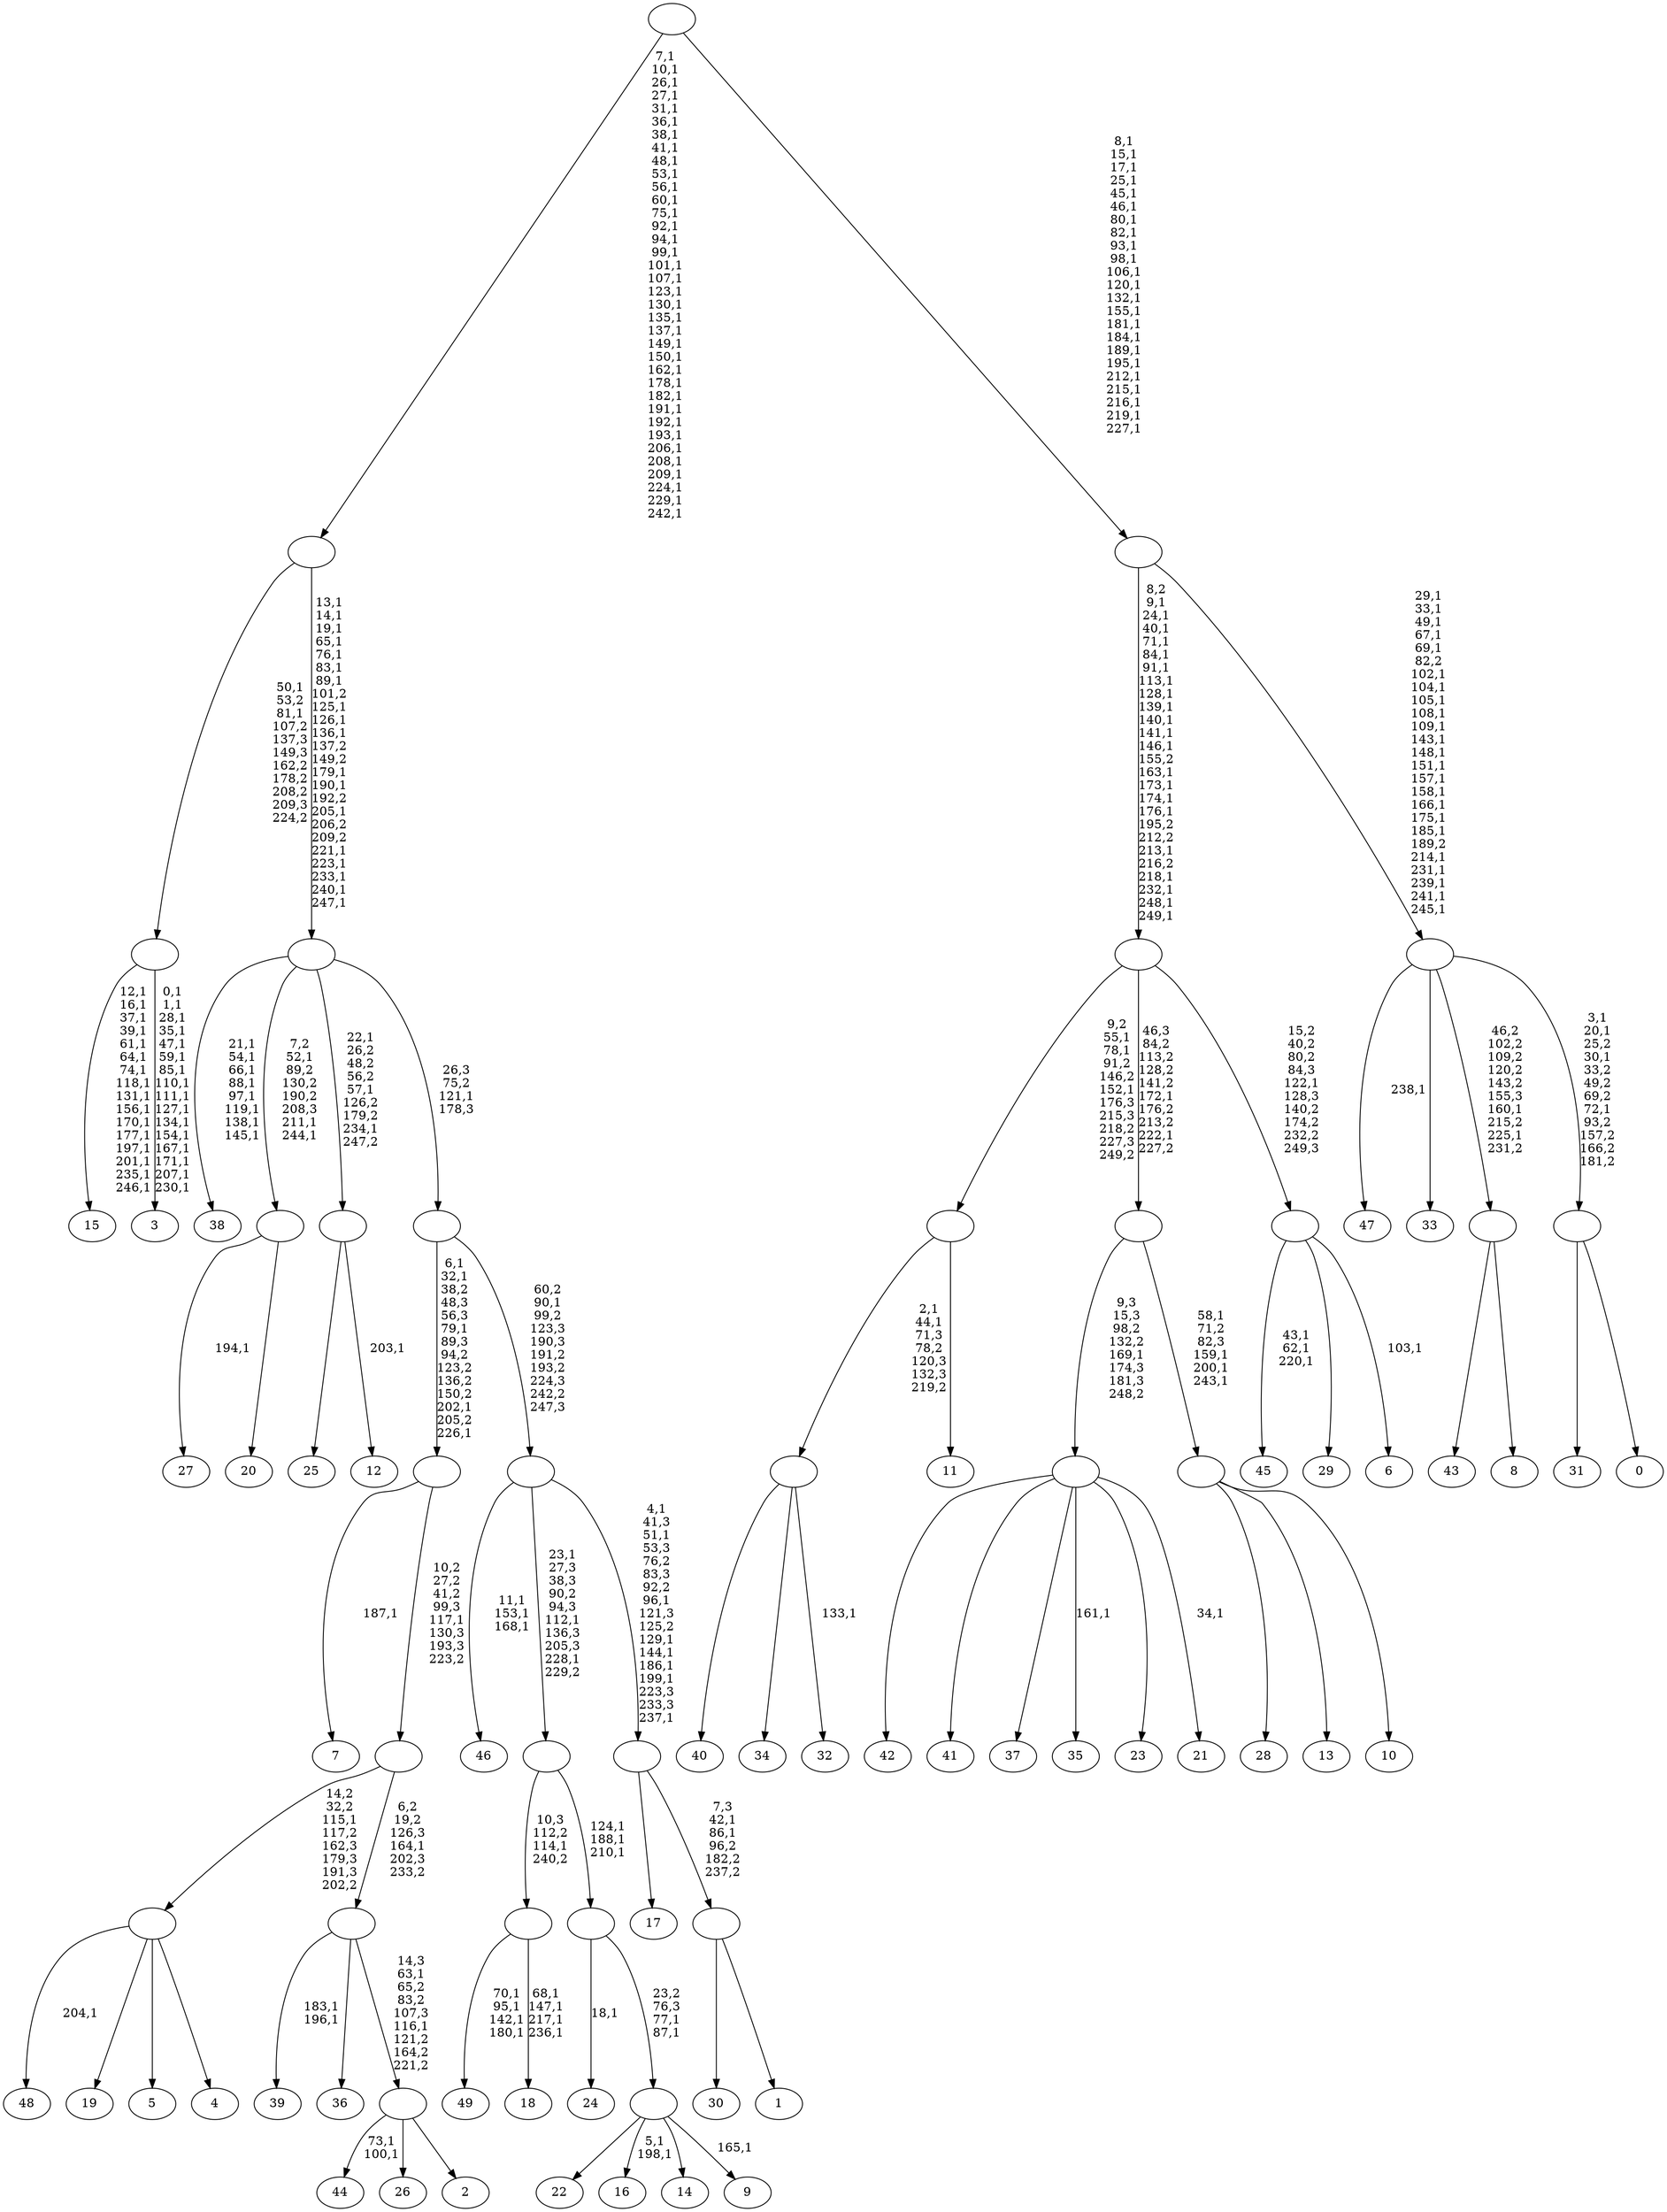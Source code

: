 digraph T {
	300 [label="49"]
	295 [label="48"]
	293 [label="47"]
	291 [label="46"]
	287 [label="45"]
	283 [label="44"]
	280 [label="43"]
	279 [label="42"]
	278 [label="41"]
	277 [label="40"]
	276 [label="39"]
	273 [label="38"]
	264 [label="37"]
	263 [label="36"]
	262 [label="35"]
	260 [label="34"]
	259 [label="33"]
	258 [label="32"]
	256 [label=""]
	254 [label="31"]
	253 [label="30"]
	252 [label="29"]
	251 [label="28"]
	250 [label="27"]
	248 [label="26"]
	247 [label="25"]
	246 [label="24"]
	244 [label="23"]
	243 [label="22"]
	242 [label="21"]
	240 [label=""]
	239 [label="20"]
	238 [label=""]
	235 [label="19"]
	234 [label="18"]
	229 [label=""]
	228 [label="17"]
	227 [label="16"]
	224 [label="15"]
	207 [label="14"]
	206 [label="13"]
	205 [label="12"]
	203 [label=""]
	200 [label="11"]
	199 [label=""]
	196 [label="10"]
	195 [label=""]
	191 [label=""]
	189 [label="9"]
	187 [label=""]
	185 [label=""]
	182 [label=""]
	179 [label="8"]
	178 [label=""]
	176 [label="7"]
	174 [label="6"]
	172 [label=""]
	171 [label=""]
	150 [label="5"]
	149 [label="4"]
	148 [label=""]
	147 [label="3"]
	130 [label=""]
	128 [label="2"]
	127 [label=""]
	125 [label=""]
	124 [label=""]
	123 [label=""]
	118 [label="1"]
	117 [label=""]
	115 [label=""]
	107 [label=""]
	106 [label=""]
	105 [label=""]
	87 [label=""]
	51 [label="0"]
	50 [label=""]
	46 [label=""]
	23 [label=""]
	0 [label=""]
	256 -> 258 [label="133,1"]
	256 -> 277 [label=""]
	256 -> 260 [label=""]
	240 -> 242 [label="34,1"]
	240 -> 262 [label="161,1"]
	240 -> 279 [label=""]
	240 -> 278 [label=""]
	240 -> 264 [label=""]
	240 -> 244 [label=""]
	238 -> 250 [label="194,1"]
	238 -> 239 [label=""]
	229 -> 234 [label="68,1\n147,1\n217,1\n236,1"]
	229 -> 300 [label="70,1\n95,1\n142,1\n180,1"]
	203 -> 205 [label="203,1"]
	203 -> 247 [label=""]
	199 -> 256 [label="2,1\n44,1\n71,3\n78,2\n120,3\n132,3\n219,2"]
	199 -> 200 [label=""]
	195 -> 251 [label=""]
	195 -> 206 [label=""]
	195 -> 196 [label=""]
	191 -> 195 [label="58,1\n71,2\n82,3\n159,1\n200,1\n243,1"]
	191 -> 240 [label="9,3\n15,3\n98,2\n132,2\n169,1\n174,3\n181,3\n248,2"]
	187 -> 189 [label="165,1"]
	187 -> 227 [label="5,1\n198,1"]
	187 -> 243 [label=""]
	187 -> 207 [label=""]
	185 -> 187 [label="23,2\n76,3\n77,1\n87,1"]
	185 -> 246 [label="18,1"]
	182 -> 185 [label="124,1\n188,1\n210,1"]
	182 -> 229 [label="10,3\n112,2\n114,1\n240,2"]
	178 -> 280 [label=""]
	178 -> 179 [label=""]
	172 -> 174 [label="103,1"]
	172 -> 287 [label="43,1\n62,1\n220,1"]
	172 -> 252 [label=""]
	171 -> 191 [label="46,3\n84,2\n113,2\n128,2\n141,2\n172,1\n176,2\n213,2\n222,1\n227,2"]
	171 -> 199 [label="9,2\n55,1\n78,1\n91,2\n146,2\n152,1\n176,3\n215,3\n218,2\n227,3\n249,2"]
	171 -> 172 [label="15,2\n40,2\n80,2\n84,3\n122,1\n128,3\n140,2\n174,2\n232,2\n249,3"]
	148 -> 295 [label="204,1"]
	148 -> 235 [label=""]
	148 -> 150 [label=""]
	148 -> 149 [label=""]
	130 -> 147 [label="0,1\n1,1\n28,1\n35,1\n47,1\n59,1\n85,1\n110,1\n111,1\n127,1\n134,1\n154,1\n167,1\n171,1\n207,1\n230,1"]
	130 -> 224 [label="12,1\n16,1\n37,1\n39,1\n61,1\n64,1\n74,1\n118,1\n131,1\n156,1\n170,1\n177,1\n197,1\n201,1\n235,1\n246,1"]
	127 -> 283 [label="73,1\n100,1"]
	127 -> 248 [label=""]
	127 -> 128 [label=""]
	125 -> 127 [label="14,3\n63,1\n65,2\n83,2\n107,3\n116,1\n121,2\n164,2\n221,2"]
	125 -> 276 [label="183,1\n196,1"]
	125 -> 263 [label=""]
	124 -> 148 [label="14,2\n32,2\n115,1\n117,2\n162,3\n179,3\n191,3\n202,2"]
	124 -> 125 [label="6,2\n19,2\n126,3\n164,1\n202,3\n233,2"]
	123 -> 176 [label="187,1"]
	123 -> 124 [label="10,2\n27,2\n41,2\n99,3\n117,1\n130,3\n193,3\n223,2"]
	117 -> 253 [label=""]
	117 -> 118 [label=""]
	115 -> 117 [label="7,3\n42,1\n86,1\n96,2\n182,2\n237,2"]
	115 -> 228 [label=""]
	107 -> 115 [label="4,1\n41,3\n51,1\n53,3\n76,2\n83,3\n92,2\n96,1\n121,3\n125,2\n129,1\n144,1\n186,1\n199,1\n223,3\n233,3\n237,1"]
	107 -> 182 [label="23,1\n27,3\n38,3\n90,2\n94,3\n112,1\n136,3\n205,3\n228,1\n229,2"]
	107 -> 291 [label="11,1\n153,1\n168,1"]
	106 -> 123 [label="6,1\n32,1\n38,2\n48,3\n56,3\n79,1\n89,3\n94,2\n123,2\n136,2\n150,2\n202,1\n205,2\n226,1"]
	106 -> 107 [label="60,2\n90,1\n99,2\n123,3\n190,3\n191,2\n193,2\n224,3\n242,2\n247,3"]
	105 -> 203 [label="22,1\n26,2\n48,2\n56,2\n57,1\n126,2\n179,2\n234,1\n247,2"]
	105 -> 238 [label="7,2\n52,1\n89,2\n130,2\n190,2\n208,3\n211,1\n244,1"]
	105 -> 273 [label="21,1\n54,1\n66,1\n88,1\n97,1\n119,1\n138,1\n145,1"]
	105 -> 106 [label="26,3\n75,2\n121,1\n178,3"]
	87 -> 105 [label="13,1\n14,1\n19,1\n65,1\n76,1\n83,1\n89,1\n101,2\n125,1\n126,1\n136,1\n137,2\n149,2\n179,1\n190,1\n192,2\n205,1\n206,2\n209,2\n221,1\n223,1\n233,1\n240,1\n247,1"]
	87 -> 130 [label="50,1\n53,2\n81,1\n107,2\n137,3\n149,3\n162,2\n178,2\n208,2\n209,3\n224,2"]
	50 -> 254 [label=""]
	50 -> 51 [label=""]
	46 -> 50 [label="3,1\n20,1\n25,2\n30,1\n33,2\n49,2\n69,2\n72,1\n93,2\n157,2\n166,2\n181,2"]
	46 -> 178 [label="46,2\n102,2\n109,2\n120,2\n143,2\n155,3\n160,1\n215,2\n225,1\n231,2"]
	46 -> 293 [label="238,1"]
	46 -> 259 [label=""]
	23 -> 46 [label="29,1\n33,1\n49,1\n67,1\n69,1\n82,2\n102,1\n104,1\n105,1\n108,1\n109,1\n143,1\n148,1\n151,1\n157,1\n158,1\n166,1\n175,1\n185,1\n189,2\n214,1\n231,1\n239,1\n241,1\n245,1"]
	23 -> 171 [label="8,2\n9,1\n24,1\n40,1\n71,1\n84,1\n91,1\n113,1\n128,1\n139,1\n140,1\n141,1\n146,1\n155,2\n163,1\n173,1\n174,1\n176,1\n195,2\n212,2\n213,1\n216,2\n218,1\n232,1\n248,1\n249,1"]
	0 -> 23 [label="8,1\n15,1\n17,1\n25,1\n45,1\n46,1\n80,1\n82,1\n93,1\n98,1\n106,1\n120,1\n132,1\n155,1\n181,1\n184,1\n189,1\n195,1\n212,1\n215,1\n216,1\n219,1\n227,1"]
	0 -> 87 [label="7,1\n10,1\n26,1\n27,1\n31,1\n36,1\n38,1\n41,1\n48,1\n53,1\n56,1\n60,1\n75,1\n92,1\n94,1\n99,1\n101,1\n107,1\n123,1\n130,1\n135,1\n137,1\n149,1\n150,1\n162,1\n178,1\n182,1\n191,1\n192,1\n193,1\n206,1\n208,1\n209,1\n224,1\n229,1\n242,1"]
}
